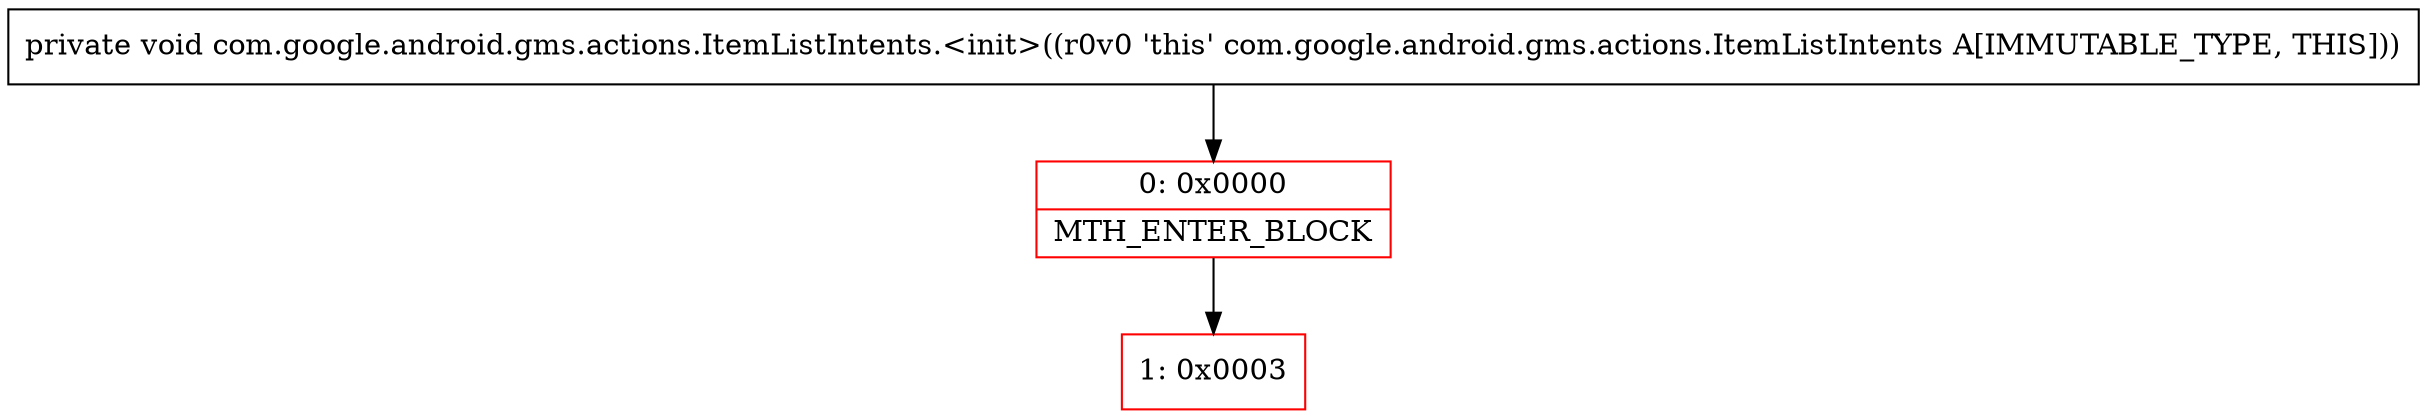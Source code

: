 digraph "CFG forcom.google.android.gms.actions.ItemListIntents.\<init\>()V" {
subgraph cluster_Region_1651819742 {
label = "R(0)";
node [shape=record,color=blue];
}
Node_0 [shape=record,color=red,label="{0\:\ 0x0000|MTH_ENTER_BLOCK\l}"];
Node_1 [shape=record,color=red,label="{1\:\ 0x0003}"];
MethodNode[shape=record,label="{private void com.google.android.gms.actions.ItemListIntents.\<init\>((r0v0 'this' com.google.android.gms.actions.ItemListIntents A[IMMUTABLE_TYPE, THIS])) }"];
MethodNode -> Node_0;
Node_0 -> Node_1;
}


